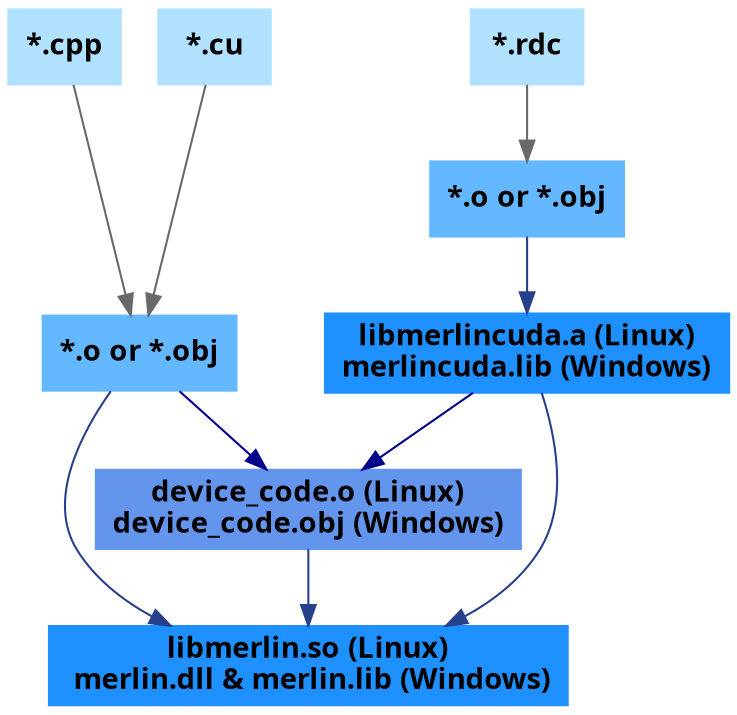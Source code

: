 digraph StaticCompilation {
    node [fontname="Fira Code SemiBold", shape=record, style=filled, labelloc=c]
    
    subgraph SourceFiles {
        node [color=lightskyblue1, label="*.cpp"] cpp;
        node [color=lightskyblue1, label="*.cu"] cu;
        node [color=lightskyblue1, label="*.rdc"] rdc;
        {rank = same; cpp; cu; rdc;}
    }

    node [color=steelblue1, label="*.o or *.obj"] rdc_obj;

    subgraph Object {
        node [color=steelblue1, label="*.o or *.obj"] obj;
        node [color=dodgerblue, label="libmerlincuda.a (Linux)\nmerlincuda.lib (Windows)"] libmerlincuda;
        node [color=cornflowerblue	, label="device_code.o (Linux)\ndevice_code.obj (Windows)"] device_code;
    }

    subgraph Lib {
        node [color=dodgerblue, label="libmerlin.so (Linux)\n merlin.dll & merlin.lib (Windows)"] libmerlin;
    }

    rdc -> rdc_obj [color=dimgrey];
    rdc_obj -> libmerlincuda [color=royalblue4];
    cpp -> obj [color=dimgrey];
    cu -> obj [color=dimgrey];
    obj -> device_code [color=darkblue];
    libmerlincuda -> device_code [color=darkblue];
    obj -> libmerlin [color=royalblue4];
    libmerlincuda -> libmerlin [color=royalblue4];
    device_code -> libmerlin [color=royalblue4];
}
